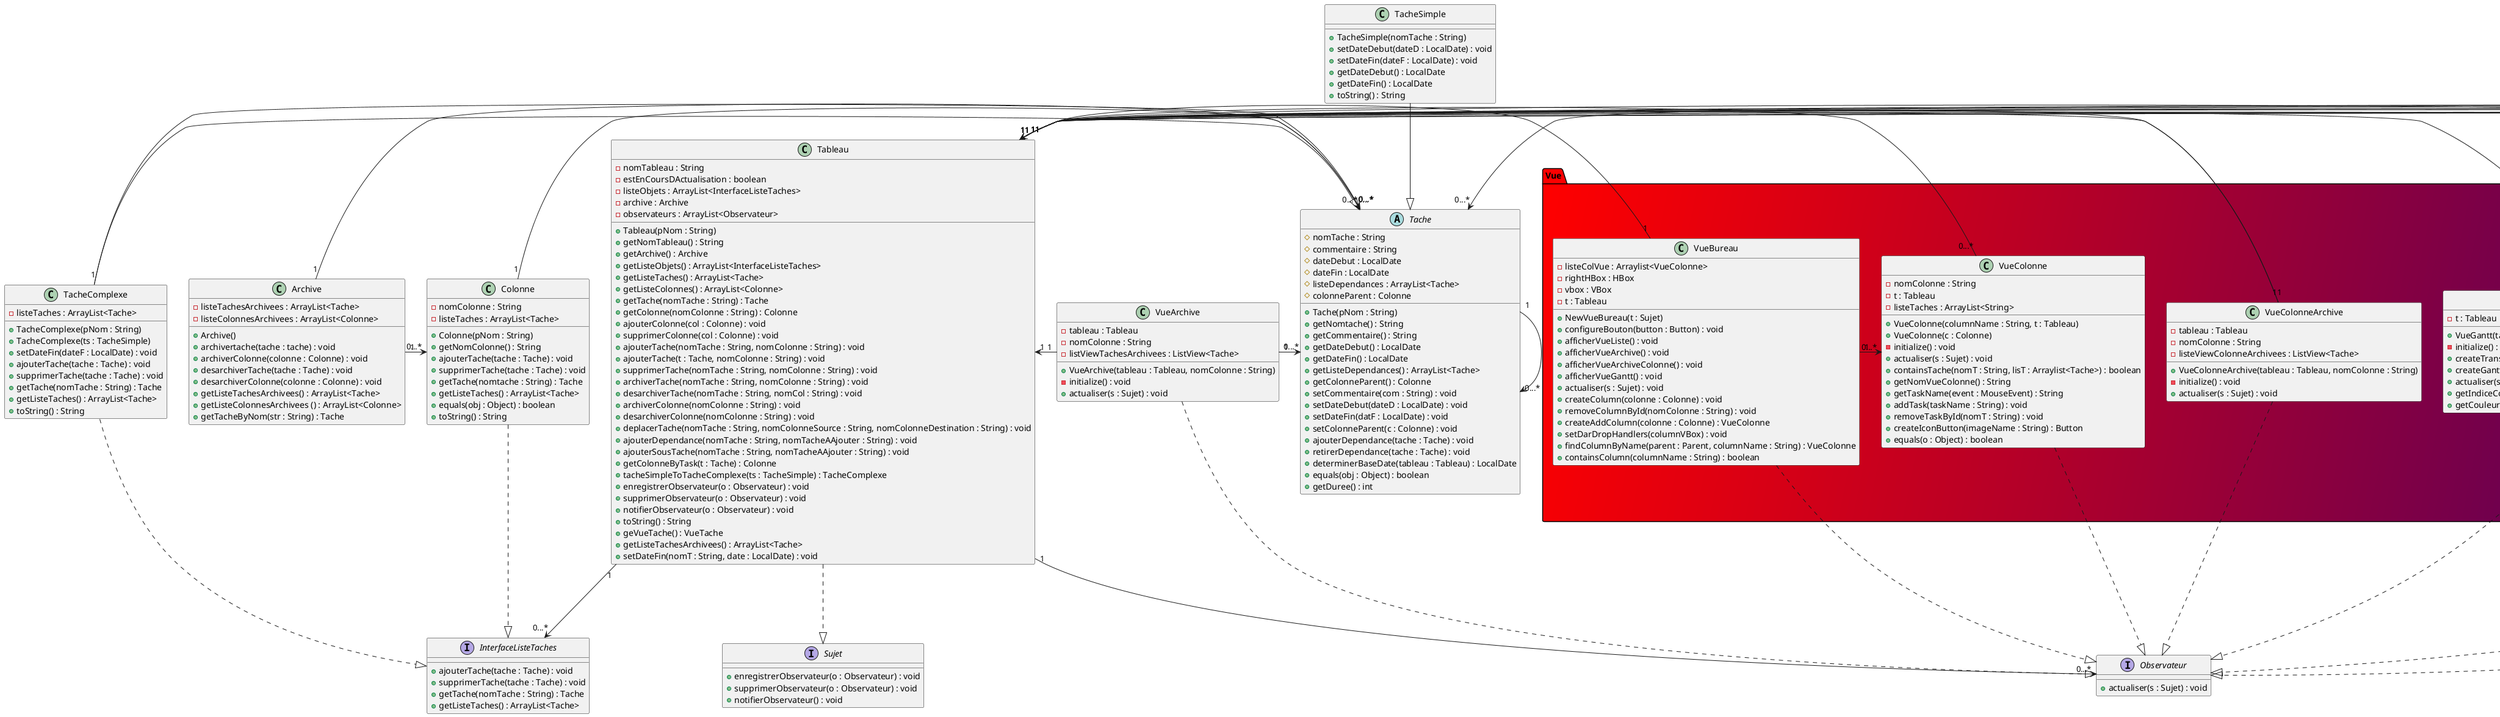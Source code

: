 @startuml
'https://plantuml.com/class-diagram
package Controller #Pink/LightBlue{
class ControlArchivageColonne {
- tab : Tableau
- nomCol : String
+ ControlArchivageColonne(t : Tableau, nomCol : String)
+ handle(event : ActionEvent) : void
+ extraireNomColonneDeID(idBouton : String) : String
+ getTab() : Tableau
}
class ControlArchivageTache {
- tab : Tableau
- nomCol : String
- nomTache : String
+ ControlArchivageTache(t : Tableau, nomTache : String, nomCol : String)
+ handle(event : ActionEvent) : void
+ extraireNomTacheDeID(idbouton : String) : String
+ getTab() : Tableau
}
class ControlBoutonsModifTache {
- tab : Tableau
- listeNomsTaches : ArrayList<String>
+ ControlBoutonsModifTache(t : Tableau)
+ handle(event : ActionEvent) : void
+ majListeNomTaches() : void
+ extraireNomTacheID(idBouton : String) : String
}
class ControlCreationColonne {
- tab : Tableau
+ ControlCreationColonne(t : Tableau)
+ getTab() : Tableau
+ handle(event : ActionEvent) : void
}
class ControlCreationTache {
- tab : Tableau
- listeNomColonnes : ArrayList<String>
+ ControlCreationTache(t : Tableau)
+ getTab() : Tableau
+ getListeNomColonnes() : ArrayList<String>
+ handle(event : ActionEvent) : void
+ majListeNomColonne() : void
+ extraireNomColonneDeID(idBouton : String) : String
}
class ControlDesarchivageColonne {
- tab : Tableau
- nomCol : String
+ ControlDesarchivageColonne(t : Tableau, nomCol : String)
+ getTab() : Tableau
+ handle((event : ActionEvent) : void
}
class ControlDesarchivageTache {
- tab : Tableau
- nomCol : String
- nomTache : String
+ ControlCreationTache(t : Tableau, nomTache : String, nomCol : String)
+ getTab() : Tableau
+ handle(event : ActionEvent) : void
}
class ControlModificationTache {
- tab : Tableau
- tache : Tache
+ ControlModificationtache(t : Tableau, tt : Tache)
+ getTab() : Tableau
+ handle(event : ActionEvent) : void
}
class ControlSuppressionColonne {
- tab : Tableau
+ ControlSuppressionColonne(t : Tableau)
+ handle(event : ActionEvent) : void
+ getTab() : Tableau
+ extraireNomColonneDeID(idBouton : String)
}
class ControlSuppressionTache {
- tab : Tableau
- nomCol : String
- nomTache :String
+ ControlSuppressionTache(t : Tableau, nomCol : String, nomTache : String)
+ handle(event : ActionEvent) : void
+ getTab() : Tableau
+ getNomCol() : String
+ getNomTache() : String
}
}

class Archive {
- listeTachesArchivees : ArrayList<Tache>
- listeColonnesArchivees : ArrayList<Colonne>
+ Archive()
+ archivertache(tache : tache) : void
+ archiverColonne(colonne : Colonne) : void
+ desarchiverTache(tache : Tache) : void
+ desarchiverColonne(colonne : Colonne) : void
+ getListeTachesArchivees() : ArrayList<Tache>
+ getListeColonnesArchivees () : ArrayList<Colonne>
+ getTacheByNom(str : String) : Tache
}

class Colonne {
- nomColonne : String
- listeTaches : ArrayList<Tache>
+ Colonne(pNom : String)
+ getNomColonne() : String
+ ajouterTache(tache : Tache) : void
+ supprimerTache(tache : Tache) : void
+ getTache(nomtache : String) : Tache
+ getListeTaches() : ArrayList<Tache>
+ equals(obj : Object) : boolean
+ toString() : String
}

interface InterfaceListeTaches {
+ ajouterTache(tache : Tache) : void
+ supprimerTache(tache : Tache) : void
+ getTache(nomTache : String) : Tache
+ getListeTaches() : ArrayList<Tache>
}

interface Observateur {
+ actualiser(s : Sujet) : void
}

interface Sujet {
+ enregistrerObservateur(o : Observateur) : void
+ supprimerObservateur(o : Observateur) : void
+ notifierObservateur() : void
}

class Tableau {
- nomTableau : String
- estEnCoursDActualisation : boolean
- listeObjets : ArrayList<InterfaceListeTaches>
- archive : Archive
- observateurs : ArrayList<Observateur>
+ Tableau(pNom : String)
+ getNomTableau() : String
+ getArchive() : Archive
+ getListeObjets() : ArrayList<InterfaceListeTaches>
+ getListeTaches() : ArrayList<Tache>
+ getListeColonnes() : ArrayList<Colonne>
+ getTache(nomTache : String) : Tache
+ getColonne(nomColonne : String) : Colonne
+ ajouterColonne(col : Colonne) : void
+ supprimerColonne(col : Colonne) : void
+ ajouterTache(nomTache : String, nomColonne : String) : void
+ ajouterTache(t : Tache, nomColonne : String) : void
+ supprimerTache(nomTache : String, nomColonne : String) : void
+ archiverTache(nomTache : String, nomColonne : String) : void
+ desarchiverTache(nomTache : String, nomCol : String) : void
+ archiverColonne(nomColonne : String) : void
+ desarchiverColonne(nomColonne : String) : void
+ deplacerTache(nomTache : String, nomColonneSource : String, nomColonneDestination : String) : void
+ ajouterDependance(nomTache : String, nomTacheAAjouter : String) : void
+ ajouterSousTache(nomTache : String, nomTacheAAjouter : String) : void
+ getColonneByTask(t : Tache) : Colonne
+ tacheSimpleToTacheComplexe(ts : TacheSimple) : TacheComplexe
+ enregistrerObservateur(o : Observateur) : void
+ supprimerObservateur(o : Observateur) : void
+ notifierObservateur(o : Observateur) : void
+ toString() : String
+ geVueTache() : VueTache
+ getListeTachesArchivees() : ArrayList<Tache>
+ setDateFin(nomT : String, date : LocalDate) : void
}

abstract class Tache {
# nomTache : String
# commentaire : String
# dateDebut : LocalDate
# dateFin : LocalDate
# listeDependances : ArrayList<Tache>
# colonneParent : Colonne
+ Tache(pNom : String)
+ getNomtache() : String
+ getCommentaire() : String
+ getDateDebut() : LocalDate
+ getDateFin() : LocalDate
+ getListeDependances() : ArrayList<Tache>
+ getColonneParent() : Colonne
+ setCommentaire(com : String) : void
+ setDateDebut(dateD : LocalDate) : void
+ setDateFin(datF : LocalDate) : void
+ setColonneParent(c : Colonne) : void
+ ajouterDependance(tache : Tache) : void
+ retirerDependance(tache : Tache) : void
+ determinerBaseDate(tableau : Tableau) : LocalDate
+ equals(obj : Object) : boolean
+ getDuree() : int
}

class TacheComplexe {
- listeTaches : ArrayList<Tache>
+ TacheComplexe(pNom : String)
+ TacheComplexe(ts : TacheSimple)
+ setDateFin(dateF : LocalDate) : void
+ ajouterTache(tache : Tache) : void
+ supprimerTache(tache : Tache) : void
+ getTache(nomTache : String) : Tache
+ getListeTaches() : ArrayList<Tache>
+ toString() : String
}

class TacheSimple {
+ TacheSimple(nomTache : String)
+ setDateDebut(dateD : LocalDate) : void
+ setDateFin(dateF : LocalDate) : void
+ getDateDebut() : LocalDate
+ getDateFin() : LocalDate
+ toString() : String
}

class VueArchive {
- tableau : Tableau
- nomColonne : String
- listViewTachesArchivees : ListView<Tache>
+ VueArchive(tableau : Tableau, nomColonne : String)
- initialize() : void
+ actualiser(s : Sujet) : void
}

package Vue #Red/DarkBlue{
class VueBureau {
- listeColVue : Arraylist<VueColonne>
- rightHBox : HBox
- vbox : VBox
- t : Tableau
+ NewVueBureau(t : Sujet)
+ configureBouton(button : Button) : void
+ afficherVueListe() : void
+ afficherVueArchive() : void
+ afficherVueArchiveColonne() : void
+ afficherVueGantt() : void
+ actualiser(s : Sujet) : void
+ createColumn(colonne : Colonne) : void
+ removeColumnById(nomColonne : String) : void
+ createAddColumn(colonne : Colonne) : VueColonne
+ setDarDropHandlers(columnVBox) : void
+ findColumnByName(parent : Parent, columnName : String) : VueColonne
+ containsColumn(columnName : String) : boolean
}
class VueColonne {
- nomColonne : String
- t : Tableau
- listeTaches : ArrayList<String>
+ VueColonne(columnName : String, t : Tableau)
+ VueColonne(c : Colonne)
- initialize() : void
+ actualiser(s : Sujet) : void
+ containsTache(nomT : String, lisT : Arraylist<Tache>) : boolean
+ getNomVueColonne() : String
+ getTaskName(event : MouseEvent) : String
+ addTask(taskName : String) : void
+ removeTaskById(nomT : String) : void
+ createIconButton(imageName : String) : Button
+ equals(o : Object) : boolean
}
class VueColonneArchive {
- tableau : Tableau
- nomColonne : String
- listeViewColonneArchivees : ListView<Tache>
+ VueColonneArchive(tableau : Tableau, nomColonne : String)
- initialize() : void
+ actualiser(s : Sujet) : void
}
class VueGantt {
- t : Tableau
+ VueGantt(tableau : Tableau)
- initialize() : void
+ createTransparentRectangle(baseDate : LocalDate, startDate : LocalDate, daySize : double) : Rectangle
+ createGanttRectangle(tache : Tache, baseDate : LocalDate, daySize : double) : Rectangle
+ actualiser(s : Sujet) : void
+ getIndiceColonne(tache : Tache) : int
+ getCouleurByIndice(indiceColonne : int) : Color
}
class VueListe {
- tableau : Tableau
- nomColonne : String
+ vueListe(tableau : Tableau, nomColonne : String)
- initialize() : void
+ actualiser(s : Sujet) : void
}
class VueTache {
- datePickerDebut : DatePicker
- datePickerFin : DatePicker
- dateDebutSelectionnee : LocalDate
- dateFinSelectionnee : LocalDate
- t : Tache
- listeDep : ObservableList<String>
- listeSousT : ObservableList<String>
- vueDep : ObservableList<String>
- vueSt : ObservableList<String>
- dependanceSelectionnee : String
- sousTacheSelectionnee : String
- tab : Tableau
- dependListView : ListView<String>
- commentTextArea : TextArea
- vBoxListeSousTache : VBox
+ VueTache(t : Tache, tab : Tableau)
+ actualiser(s : Sujet) : void
+ getDependanceSelectionnee() : String
+ resetDependanceSelectionnee() : void
+ getSousTacheSelectionnee() : String
+ resetSousTacheSelectionnee() : void
+ getDateDebutSelectionnee()  : LocalDate
+ resetDateDebutSelectionnee() : void
+ getDateFinSelectionnee() : void
+ resetDateFinSelectionnee() : void
}
}

Colonne -.-|> InterfaceListeTaches
Tableau -.-|> Sujet
TacheComplexe -.-|> InterfaceListeTaches
VueArchive -.-|> Observateur
VueBureau -.-|> Observateur
VueColonne -.-|> Observateur
VueColonneArchive -.-|> Observateur
VueGantt -.-|> Observateur
VueListe -.-|> Observateur
VueTache -.-|> Observateur
TacheComplexe --|> Tache
TacheSimple --|> Tache


Archive "1" -> "0...*" Tache
Archive "1" -> "0...*" Colonne
Colonne "1" -> "0...*" Tache
Tableau "1" -> "0...*" InterfaceListeTaches
Tableau "1" -> "0...*" Observateur
Tache "1" -> "0...*" Tache
TacheComplexe "1" -> "0...*" Tache
VueArchive "1" -> "0...*" Tache
VueBureau "1" -> "0...*" VueColonne
VueColonneArchive "1" -> "0...*" Tache

Tableau "1" <- "0...*" ControlArchivageColonne
Tableau "1" <- "0...*" ControlArchivageTache
Tableau "1" <- "0...*" ControlBoutonsModifTache
Tableau "1" <- "0...*" ControlCreationColonne
Tableau "1" <- "0...*" ControlCreationTache
Tableau "1" <- "0...*" ControlDesarchivageColonne
Tableau "1" <- "0...*" ControlDesarchivageTache
Tableau "1" <- "0...*" ControlModificationTache
Tableau "1" <- "0...*" ControlSuppressionColonne
Tableau "1" <- "1" VueArchive
Tableau "1" <- "1" VueBureau
Tableau "1" <- "0...*" VueColonne
Tableau "1" <- "1" VueColonneArchive
Tableau "1" <- "1" VueGantt
Tableau "1" <- "1" VueListe
Tableau "1" <- "1" VueTache
Tableau "1" <- "0...*" ControlSuppressionTache

@enduml
